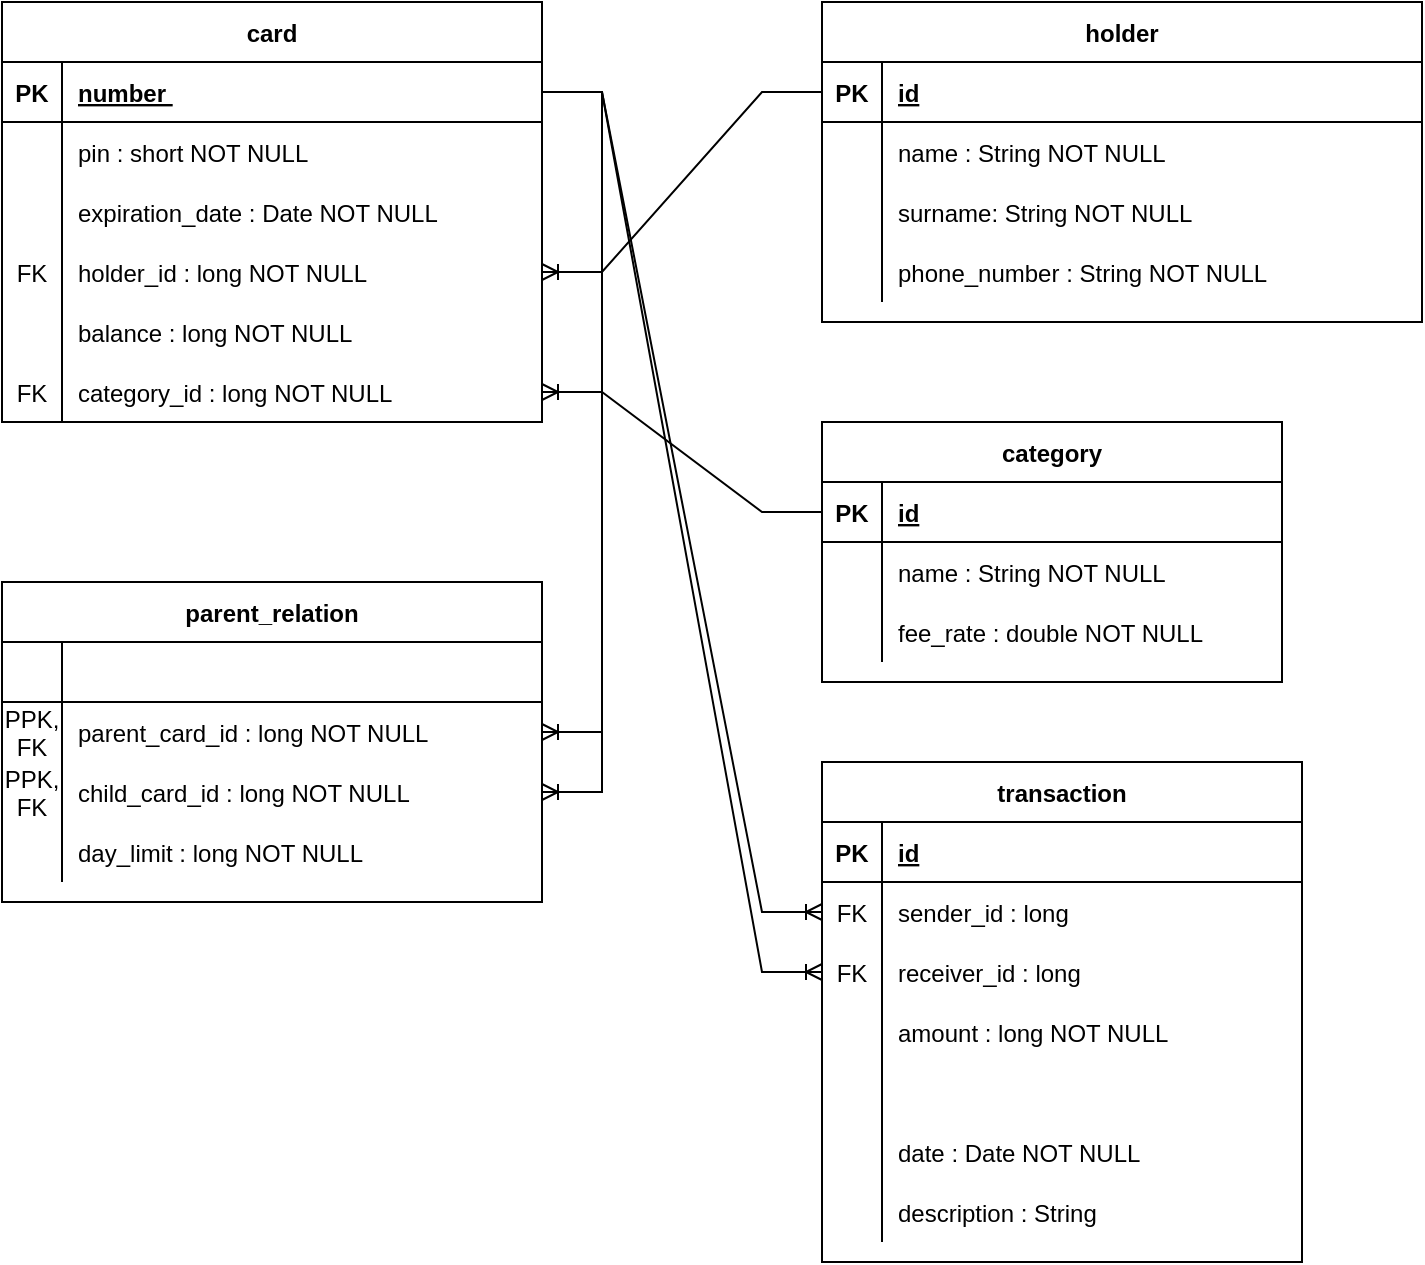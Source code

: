 <mxfile version="20.3.0" type="device"><diagram id="-ZAMliGRAeujW2LwhaFO" name="Page-1"><mxGraphModel dx="2071" dy="764" grid="1" gridSize="10" guides="1" tooltips="1" connect="1" arrows="1" fold="1" page="1" pageScale="1" pageWidth="850" pageHeight="1100" math="0" shadow="0"><root><mxCell id="0"/><mxCell id="1" parent="0"/><mxCell id="P342R3COTAx6_t8LPUrf-1" value="card" style="shape=table;startSize=30;container=1;collapsible=1;childLayout=tableLayout;fixedRows=1;rowLines=0;fontStyle=1;align=center;resizeLast=1;" parent="1" vertex="1"><mxGeometry x="-30" y="50" width="270" height="210" as="geometry"/></mxCell><mxCell id="P342R3COTAx6_t8LPUrf-2" value="" style="shape=tableRow;horizontal=0;startSize=0;swimlaneHead=0;swimlaneBody=0;fillColor=none;collapsible=0;dropTarget=0;points=[[0,0.5],[1,0.5]];portConstraint=eastwest;top=0;left=0;right=0;bottom=1;" parent="P342R3COTAx6_t8LPUrf-1" vertex="1"><mxGeometry y="30" width="270" height="30" as="geometry"/></mxCell><mxCell id="P342R3COTAx6_t8LPUrf-3" value="PK" style="shape=partialRectangle;connectable=0;fillColor=none;top=0;left=0;bottom=0;right=0;fontStyle=1;overflow=hidden;" parent="P342R3COTAx6_t8LPUrf-2" vertex="1"><mxGeometry width="30" height="30" as="geometry"><mxRectangle width="30" height="30" as="alternateBounds"/></mxGeometry></mxCell><mxCell id="P342R3COTAx6_t8LPUrf-4" value="number " style="shape=partialRectangle;connectable=0;fillColor=none;top=0;left=0;bottom=0;right=0;align=left;spacingLeft=6;fontStyle=5;overflow=hidden;" parent="P342R3COTAx6_t8LPUrf-2" vertex="1"><mxGeometry x="30" width="240" height="30" as="geometry"><mxRectangle width="240" height="30" as="alternateBounds"/></mxGeometry></mxCell><mxCell id="P342R3COTAx6_t8LPUrf-8" value="" style="shape=tableRow;horizontal=0;startSize=0;swimlaneHead=0;swimlaneBody=0;fillColor=none;collapsible=0;dropTarget=0;points=[[0,0.5],[1,0.5]];portConstraint=eastwest;top=0;left=0;right=0;bottom=0;" parent="P342R3COTAx6_t8LPUrf-1" vertex="1"><mxGeometry y="60" width="270" height="30" as="geometry"/></mxCell><mxCell id="P342R3COTAx6_t8LPUrf-9" value="" style="shape=partialRectangle;connectable=0;fillColor=none;top=0;left=0;bottom=0;right=0;editable=1;overflow=hidden;" parent="P342R3COTAx6_t8LPUrf-8" vertex="1"><mxGeometry width="30" height="30" as="geometry"><mxRectangle width="30" height="30" as="alternateBounds"/></mxGeometry></mxCell><mxCell id="P342R3COTAx6_t8LPUrf-10" value="pin : short NOT NULL" style="shape=partialRectangle;connectable=0;fillColor=none;top=0;left=0;bottom=0;right=0;align=left;spacingLeft=6;overflow=hidden;" parent="P342R3COTAx6_t8LPUrf-8" vertex="1"><mxGeometry x="30" width="240" height="30" as="geometry"><mxRectangle width="240" height="30" as="alternateBounds"/></mxGeometry></mxCell><mxCell id="P342R3COTAx6_t8LPUrf-11" value="" style="shape=tableRow;horizontal=0;startSize=0;swimlaneHead=0;swimlaneBody=0;fillColor=none;collapsible=0;dropTarget=0;points=[[0,0.5],[1,0.5]];portConstraint=eastwest;top=0;left=0;right=0;bottom=0;" parent="P342R3COTAx6_t8LPUrf-1" vertex="1"><mxGeometry y="90" width="270" height="30" as="geometry"/></mxCell><mxCell id="P342R3COTAx6_t8LPUrf-12" value="" style="shape=partialRectangle;connectable=0;fillColor=none;top=0;left=0;bottom=0;right=0;editable=1;overflow=hidden;" parent="P342R3COTAx6_t8LPUrf-11" vertex="1"><mxGeometry width="30" height="30" as="geometry"><mxRectangle width="30" height="30" as="alternateBounds"/></mxGeometry></mxCell><mxCell id="P342R3COTAx6_t8LPUrf-13" value="expiration_date : Date NOT NULL" style="shape=partialRectangle;connectable=0;fillColor=none;top=0;left=0;bottom=0;right=0;align=left;spacingLeft=6;overflow=hidden;" parent="P342R3COTAx6_t8LPUrf-11" vertex="1"><mxGeometry x="30" width="240" height="30" as="geometry"><mxRectangle width="240" height="30" as="alternateBounds"/></mxGeometry></mxCell><mxCell id="P342R3COTAx6_t8LPUrf-36" style="shape=tableRow;horizontal=0;startSize=0;swimlaneHead=0;swimlaneBody=0;fillColor=none;collapsible=0;dropTarget=0;points=[[0,0.5],[1,0.5]];portConstraint=eastwest;top=0;left=0;right=0;bottom=0;" parent="P342R3COTAx6_t8LPUrf-1" vertex="1"><mxGeometry y="120" width="270" height="30" as="geometry"/></mxCell><mxCell id="P342R3COTAx6_t8LPUrf-37" value="FK" style="shape=partialRectangle;connectable=0;fillColor=none;top=0;left=0;bottom=0;right=0;editable=1;overflow=hidden;" parent="P342R3COTAx6_t8LPUrf-36" vertex="1"><mxGeometry width="30" height="30" as="geometry"><mxRectangle width="30" height="30" as="alternateBounds"/></mxGeometry></mxCell><mxCell id="P342R3COTAx6_t8LPUrf-38" value="holder_id : long NOT NULL " style="shape=partialRectangle;connectable=0;fillColor=none;top=0;left=0;bottom=0;right=0;align=left;spacingLeft=6;overflow=hidden;" parent="P342R3COTAx6_t8LPUrf-36" vertex="1"><mxGeometry x="30" width="240" height="30" as="geometry"><mxRectangle width="240" height="30" as="alternateBounds"/></mxGeometry></mxCell><mxCell id="P342R3COTAx6_t8LPUrf-33" style="shape=tableRow;horizontal=0;startSize=0;swimlaneHead=0;swimlaneBody=0;fillColor=none;collapsible=0;dropTarget=0;points=[[0,0.5],[1,0.5]];portConstraint=eastwest;top=0;left=0;right=0;bottom=0;" parent="P342R3COTAx6_t8LPUrf-1" vertex="1"><mxGeometry y="150" width="270" height="30" as="geometry"/></mxCell><mxCell id="P342R3COTAx6_t8LPUrf-34" value="" style="shape=partialRectangle;connectable=0;fillColor=none;top=0;left=0;bottom=0;right=0;editable=1;overflow=hidden;" parent="P342R3COTAx6_t8LPUrf-33" vertex="1"><mxGeometry width="30" height="30" as="geometry"><mxRectangle width="30" height="30" as="alternateBounds"/></mxGeometry></mxCell><mxCell id="P342R3COTAx6_t8LPUrf-35" value="balance : long NOT NULL" style="shape=partialRectangle;connectable=0;fillColor=none;top=0;left=0;bottom=0;right=0;align=left;spacingLeft=6;overflow=hidden;" parent="P342R3COTAx6_t8LPUrf-33" vertex="1"><mxGeometry x="30" width="240" height="30" as="geometry"><mxRectangle width="240" height="30" as="alternateBounds"/></mxGeometry></mxCell><mxCell id="P342R3COTAx6_t8LPUrf-30" style="shape=tableRow;horizontal=0;startSize=0;swimlaneHead=0;swimlaneBody=0;fillColor=none;collapsible=0;dropTarget=0;points=[[0,0.5],[1,0.5]];portConstraint=eastwest;top=0;left=0;right=0;bottom=0;" parent="P342R3COTAx6_t8LPUrf-1" vertex="1"><mxGeometry y="180" width="270" height="30" as="geometry"/></mxCell><mxCell id="P342R3COTAx6_t8LPUrf-31" value="FK" style="shape=partialRectangle;connectable=0;fillColor=none;top=0;left=0;bottom=0;right=0;editable=1;overflow=hidden;" parent="P342R3COTAx6_t8LPUrf-30" vertex="1"><mxGeometry width="30" height="30" as="geometry"><mxRectangle width="30" height="30" as="alternateBounds"/></mxGeometry></mxCell><mxCell id="P342R3COTAx6_t8LPUrf-32" value="category_id : long NOT NULL" style="shape=partialRectangle;connectable=0;fillColor=none;top=0;left=0;bottom=0;right=0;align=left;spacingLeft=6;overflow=hidden;" parent="P342R3COTAx6_t8LPUrf-30" vertex="1"><mxGeometry x="30" width="240" height="30" as="geometry"><mxRectangle width="240" height="30" as="alternateBounds"/></mxGeometry></mxCell><mxCell id="P342R3COTAx6_t8LPUrf-14" value="holder" style="shape=table;startSize=30;container=1;collapsible=1;childLayout=tableLayout;fixedRows=1;rowLines=0;fontStyle=1;align=center;resizeLast=1;" parent="1" vertex="1"><mxGeometry x="380" y="50" width="300" height="160" as="geometry"/></mxCell><mxCell id="P342R3COTAx6_t8LPUrf-15" value="" style="shape=tableRow;horizontal=0;startSize=0;swimlaneHead=0;swimlaneBody=0;fillColor=none;collapsible=0;dropTarget=0;points=[[0,0.5],[1,0.5]];portConstraint=eastwest;top=0;left=0;right=0;bottom=1;" parent="P342R3COTAx6_t8LPUrf-14" vertex="1"><mxGeometry y="30" width="300" height="30" as="geometry"/></mxCell><mxCell id="P342R3COTAx6_t8LPUrf-16" value="PK" style="shape=partialRectangle;connectable=0;fillColor=none;top=0;left=0;bottom=0;right=0;fontStyle=1;overflow=hidden;" parent="P342R3COTAx6_t8LPUrf-15" vertex="1"><mxGeometry width="30" height="30" as="geometry"><mxRectangle width="30" height="30" as="alternateBounds"/></mxGeometry></mxCell><mxCell id="P342R3COTAx6_t8LPUrf-17" value="id" style="shape=partialRectangle;connectable=0;fillColor=none;top=0;left=0;bottom=0;right=0;align=left;spacingLeft=6;fontStyle=5;overflow=hidden;" parent="P342R3COTAx6_t8LPUrf-15" vertex="1"><mxGeometry x="30" width="270" height="30" as="geometry"><mxRectangle width="270" height="30" as="alternateBounds"/></mxGeometry></mxCell><mxCell id="P342R3COTAx6_t8LPUrf-18" value="" style="shape=tableRow;horizontal=0;startSize=0;swimlaneHead=0;swimlaneBody=0;fillColor=none;collapsible=0;dropTarget=0;points=[[0,0.5],[1,0.5]];portConstraint=eastwest;top=0;left=0;right=0;bottom=0;" parent="P342R3COTAx6_t8LPUrf-14" vertex="1"><mxGeometry y="60" width="300" height="30" as="geometry"/></mxCell><mxCell id="P342R3COTAx6_t8LPUrf-19" value="" style="shape=partialRectangle;connectable=0;fillColor=none;top=0;left=0;bottom=0;right=0;editable=1;overflow=hidden;" parent="P342R3COTAx6_t8LPUrf-18" vertex="1"><mxGeometry width="30" height="30" as="geometry"><mxRectangle width="30" height="30" as="alternateBounds"/></mxGeometry></mxCell><mxCell id="P342R3COTAx6_t8LPUrf-20" value="name : String NOT NULL" style="shape=partialRectangle;connectable=0;fillColor=none;top=0;left=0;bottom=0;right=0;align=left;spacingLeft=6;overflow=hidden;" parent="P342R3COTAx6_t8LPUrf-18" vertex="1"><mxGeometry x="30" width="270" height="30" as="geometry"><mxRectangle width="270" height="30" as="alternateBounds"/></mxGeometry></mxCell><mxCell id="P342R3COTAx6_t8LPUrf-21" value="" style="shape=tableRow;horizontal=0;startSize=0;swimlaneHead=0;swimlaneBody=0;fillColor=none;collapsible=0;dropTarget=0;points=[[0,0.5],[1,0.5]];portConstraint=eastwest;top=0;left=0;right=0;bottom=0;" parent="P342R3COTAx6_t8LPUrf-14" vertex="1"><mxGeometry y="90" width="300" height="30" as="geometry"/></mxCell><mxCell id="P342R3COTAx6_t8LPUrf-22" value="" style="shape=partialRectangle;connectable=0;fillColor=none;top=0;left=0;bottom=0;right=0;editable=1;overflow=hidden;" parent="P342R3COTAx6_t8LPUrf-21" vertex="1"><mxGeometry width="30" height="30" as="geometry"><mxRectangle width="30" height="30" as="alternateBounds"/></mxGeometry></mxCell><mxCell id="P342R3COTAx6_t8LPUrf-23" value="surname: String NOT NULL" style="shape=partialRectangle;connectable=0;fillColor=none;top=0;left=0;bottom=0;right=0;align=left;spacingLeft=6;overflow=hidden;" parent="P342R3COTAx6_t8LPUrf-21" vertex="1"><mxGeometry x="30" width="270" height="30" as="geometry"><mxRectangle width="270" height="30" as="alternateBounds"/></mxGeometry></mxCell><mxCell id="P342R3COTAx6_t8LPUrf-54" style="shape=tableRow;horizontal=0;startSize=0;swimlaneHead=0;swimlaneBody=0;fillColor=none;collapsible=0;dropTarget=0;points=[[0,0.5],[1,0.5]];portConstraint=eastwest;top=0;left=0;right=0;bottom=0;" parent="P342R3COTAx6_t8LPUrf-14" vertex="1"><mxGeometry y="120" width="300" height="30" as="geometry"/></mxCell><mxCell id="P342R3COTAx6_t8LPUrf-55" style="shape=partialRectangle;connectable=0;fillColor=none;top=0;left=0;bottom=0;right=0;editable=1;overflow=hidden;" parent="P342R3COTAx6_t8LPUrf-54" vertex="1"><mxGeometry width="30" height="30" as="geometry"><mxRectangle width="30" height="30" as="alternateBounds"/></mxGeometry></mxCell><mxCell id="P342R3COTAx6_t8LPUrf-56" value="phone_number : String NOT NULL" style="shape=partialRectangle;connectable=0;fillColor=none;top=0;left=0;bottom=0;right=0;align=left;spacingLeft=6;overflow=hidden;" parent="P342R3COTAx6_t8LPUrf-54" vertex="1"><mxGeometry x="30" width="270" height="30" as="geometry"><mxRectangle width="270" height="30" as="alternateBounds"/></mxGeometry></mxCell><mxCell id="P342R3COTAx6_t8LPUrf-40" value="category" style="shape=table;startSize=30;container=1;collapsible=1;childLayout=tableLayout;fixedRows=1;rowLines=0;fontStyle=1;align=center;resizeLast=1;" parent="1" vertex="1"><mxGeometry x="380" y="260" width="230" height="130" as="geometry"/></mxCell><mxCell id="P342R3COTAx6_t8LPUrf-41" value="" style="shape=tableRow;horizontal=0;startSize=0;swimlaneHead=0;swimlaneBody=0;fillColor=none;collapsible=0;dropTarget=0;points=[[0,0.5],[1,0.5]];portConstraint=eastwest;top=0;left=0;right=0;bottom=1;" parent="P342R3COTAx6_t8LPUrf-40" vertex="1"><mxGeometry y="30" width="230" height="30" as="geometry"/></mxCell><mxCell id="P342R3COTAx6_t8LPUrf-42" value="PK" style="shape=partialRectangle;connectable=0;fillColor=none;top=0;left=0;bottom=0;right=0;fontStyle=1;overflow=hidden;" parent="P342R3COTAx6_t8LPUrf-41" vertex="1"><mxGeometry width="30" height="30" as="geometry"><mxRectangle width="30" height="30" as="alternateBounds"/></mxGeometry></mxCell><mxCell id="P342R3COTAx6_t8LPUrf-43" value="id" style="shape=partialRectangle;connectable=0;fillColor=none;top=0;left=0;bottom=0;right=0;align=left;spacingLeft=6;fontStyle=5;overflow=hidden;" parent="P342R3COTAx6_t8LPUrf-41" vertex="1"><mxGeometry x="30" width="200" height="30" as="geometry"><mxRectangle width="200" height="30" as="alternateBounds"/></mxGeometry></mxCell><mxCell id="P342R3COTAx6_t8LPUrf-44" value="" style="shape=tableRow;horizontal=0;startSize=0;swimlaneHead=0;swimlaneBody=0;fillColor=none;collapsible=0;dropTarget=0;points=[[0,0.5],[1,0.5]];portConstraint=eastwest;top=0;left=0;right=0;bottom=0;" parent="P342R3COTAx6_t8LPUrf-40" vertex="1"><mxGeometry y="60" width="230" height="30" as="geometry"/></mxCell><mxCell id="P342R3COTAx6_t8LPUrf-45" value="" style="shape=partialRectangle;connectable=0;fillColor=none;top=0;left=0;bottom=0;right=0;editable=1;overflow=hidden;" parent="P342R3COTAx6_t8LPUrf-44" vertex="1"><mxGeometry width="30" height="30" as="geometry"><mxRectangle width="30" height="30" as="alternateBounds"/></mxGeometry></mxCell><mxCell id="P342R3COTAx6_t8LPUrf-46" value="name : String NOT NULL" style="shape=partialRectangle;connectable=0;fillColor=none;top=0;left=0;bottom=0;right=0;align=left;spacingLeft=6;overflow=hidden;" parent="P342R3COTAx6_t8LPUrf-44" vertex="1"><mxGeometry x="30" width="200" height="30" as="geometry"><mxRectangle width="200" height="30" as="alternateBounds"/></mxGeometry></mxCell><mxCell id="P342R3COTAx6_t8LPUrf-47" value="" style="shape=tableRow;horizontal=0;startSize=0;swimlaneHead=0;swimlaneBody=0;fillColor=none;collapsible=0;dropTarget=0;points=[[0,0.5],[1,0.5]];portConstraint=eastwest;top=0;left=0;right=0;bottom=0;" parent="P342R3COTAx6_t8LPUrf-40" vertex="1"><mxGeometry y="90" width="230" height="30" as="geometry"/></mxCell><mxCell id="P342R3COTAx6_t8LPUrf-48" value="" style="shape=partialRectangle;connectable=0;fillColor=none;top=0;left=0;bottom=0;right=0;editable=1;overflow=hidden;" parent="P342R3COTAx6_t8LPUrf-47" vertex="1"><mxGeometry width="30" height="30" as="geometry"><mxRectangle width="30" height="30" as="alternateBounds"/></mxGeometry></mxCell><mxCell id="P342R3COTAx6_t8LPUrf-49" value="fee_rate : double NOT NULL" style="shape=partialRectangle;connectable=0;fillColor=none;top=0;left=0;bottom=0;right=0;align=left;spacingLeft=6;overflow=hidden;" parent="P342R3COTAx6_t8LPUrf-47" vertex="1"><mxGeometry x="30" width="200" height="30" as="geometry"><mxRectangle width="200" height="30" as="alternateBounds"/></mxGeometry></mxCell><mxCell id="P342R3COTAx6_t8LPUrf-57" value="parent_relation" style="shape=table;startSize=30;container=1;collapsible=1;childLayout=tableLayout;fixedRows=1;rowLines=0;fontStyle=1;align=center;resizeLast=1;" parent="1" vertex="1"><mxGeometry x="-30" y="340" width="270" height="160" as="geometry"/></mxCell><mxCell id="P342R3COTAx6_t8LPUrf-58" value="" style="shape=tableRow;horizontal=0;startSize=0;swimlaneHead=0;swimlaneBody=0;fillColor=none;collapsible=0;dropTarget=0;points=[[0,0.5],[1,0.5]];portConstraint=eastwest;top=0;left=0;right=0;bottom=1;" parent="P342R3COTAx6_t8LPUrf-57" vertex="1"><mxGeometry y="30" width="270" height="30" as="geometry"/></mxCell><mxCell id="P342R3COTAx6_t8LPUrf-59" value="" style="shape=partialRectangle;connectable=0;fillColor=none;top=0;left=0;bottom=0;right=0;fontStyle=1;overflow=hidden;" parent="P342R3COTAx6_t8LPUrf-58" vertex="1"><mxGeometry width="30" height="30" as="geometry"><mxRectangle width="30" height="30" as="alternateBounds"/></mxGeometry></mxCell><mxCell id="P342R3COTAx6_t8LPUrf-60" value="" style="shape=partialRectangle;connectable=0;fillColor=none;top=0;left=0;bottom=0;right=0;align=left;spacingLeft=6;fontStyle=5;overflow=hidden;" parent="P342R3COTAx6_t8LPUrf-58" vertex="1"><mxGeometry x="30" width="240" height="30" as="geometry"><mxRectangle width="240" height="30" as="alternateBounds"/></mxGeometry></mxCell><mxCell id="P342R3COTAx6_t8LPUrf-61" value="" style="shape=tableRow;horizontal=0;startSize=0;swimlaneHead=0;swimlaneBody=0;fillColor=none;collapsible=0;dropTarget=0;points=[[0,0.5],[1,0.5]];portConstraint=eastwest;top=0;left=0;right=0;bottom=0;" parent="P342R3COTAx6_t8LPUrf-57" vertex="1"><mxGeometry y="60" width="270" height="30" as="geometry"/></mxCell><mxCell id="P342R3COTAx6_t8LPUrf-62" value="PPK,&#10;FK" style="shape=partialRectangle;connectable=0;fillColor=none;top=0;left=0;bottom=0;right=0;editable=1;overflow=hidden;" parent="P342R3COTAx6_t8LPUrf-61" vertex="1"><mxGeometry width="30" height="30" as="geometry"><mxRectangle width="30" height="30" as="alternateBounds"/></mxGeometry></mxCell><mxCell id="P342R3COTAx6_t8LPUrf-63" value="parent_card_id : long NOT NULL" style="shape=partialRectangle;connectable=0;fillColor=none;top=0;left=0;bottom=0;right=0;align=left;spacingLeft=6;overflow=hidden;" parent="P342R3COTAx6_t8LPUrf-61" vertex="1"><mxGeometry x="30" width="240" height="30" as="geometry"><mxRectangle width="240" height="30" as="alternateBounds"/></mxGeometry></mxCell><mxCell id="P342R3COTAx6_t8LPUrf-64" value="" style="shape=tableRow;horizontal=0;startSize=0;swimlaneHead=0;swimlaneBody=0;fillColor=none;collapsible=0;dropTarget=0;points=[[0,0.5],[1,0.5]];portConstraint=eastwest;top=0;left=0;right=0;bottom=0;" parent="P342R3COTAx6_t8LPUrf-57" vertex="1"><mxGeometry y="90" width="270" height="30" as="geometry"/></mxCell><mxCell id="P342R3COTAx6_t8LPUrf-65" value="PPK,&#10;FK" style="shape=partialRectangle;connectable=0;fillColor=none;top=0;left=0;bottom=0;right=0;editable=1;overflow=hidden;" parent="P342R3COTAx6_t8LPUrf-64" vertex="1"><mxGeometry width="30" height="30" as="geometry"><mxRectangle width="30" height="30" as="alternateBounds"/></mxGeometry></mxCell><mxCell id="P342R3COTAx6_t8LPUrf-66" value="child_card_id : long NOT NULL" style="shape=partialRectangle;connectable=0;fillColor=none;top=0;left=0;bottom=0;right=0;align=left;spacingLeft=6;overflow=hidden;" parent="P342R3COTAx6_t8LPUrf-64" vertex="1"><mxGeometry x="30" width="240" height="30" as="geometry"><mxRectangle width="240" height="30" as="alternateBounds"/></mxGeometry></mxCell><mxCell id="4RbV1stsg8pB3wQXmVbe-1" style="shape=tableRow;horizontal=0;startSize=0;swimlaneHead=0;swimlaneBody=0;fillColor=none;collapsible=0;dropTarget=0;points=[[0,0.5],[1,0.5]];portConstraint=eastwest;top=0;left=0;right=0;bottom=0;" vertex="1" parent="P342R3COTAx6_t8LPUrf-57"><mxGeometry y="120" width="270" height="30" as="geometry"/></mxCell><mxCell id="4RbV1stsg8pB3wQXmVbe-2" style="shape=partialRectangle;connectable=0;fillColor=none;top=0;left=0;bottom=0;right=0;editable=1;overflow=hidden;" vertex="1" parent="4RbV1stsg8pB3wQXmVbe-1"><mxGeometry width="30" height="30" as="geometry"><mxRectangle width="30" height="30" as="alternateBounds"/></mxGeometry></mxCell><mxCell id="4RbV1stsg8pB3wQXmVbe-3" value="day_limit : long NOT NULL" style="shape=partialRectangle;connectable=0;fillColor=none;top=0;left=0;bottom=0;right=0;align=left;spacingLeft=6;overflow=hidden;" vertex="1" parent="4RbV1stsg8pB3wQXmVbe-1"><mxGeometry x="30" width="240" height="30" as="geometry"><mxRectangle width="240" height="30" as="alternateBounds"/></mxGeometry></mxCell><mxCell id="P342R3COTAx6_t8LPUrf-75" value="transaction" style="shape=table;startSize=30;container=1;collapsible=1;childLayout=tableLayout;fixedRows=1;rowLines=0;fontStyle=1;align=center;resizeLast=1;" parent="1" vertex="1"><mxGeometry x="380" y="430" width="240" height="250" as="geometry"/></mxCell><mxCell id="P342R3COTAx6_t8LPUrf-76" value="" style="shape=tableRow;horizontal=0;startSize=0;swimlaneHead=0;swimlaneBody=0;fillColor=none;collapsible=0;dropTarget=0;points=[[0,0.5],[1,0.5]];portConstraint=eastwest;top=0;left=0;right=0;bottom=1;" parent="P342R3COTAx6_t8LPUrf-75" vertex="1"><mxGeometry y="30" width="240" height="30" as="geometry"/></mxCell><mxCell id="P342R3COTAx6_t8LPUrf-77" value="PK" style="shape=partialRectangle;connectable=0;fillColor=none;top=0;left=0;bottom=0;right=0;fontStyle=1;overflow=hidden;" parent="P342R3COTAx6_t8LPUrf-76" vertex="1"><mxGeometry width="30" height="30" as="geometry"><mxRectangle width="30" height="30" as="alternateBounds"/></mxGeometry></mxCell><mxCell id="P342R3COTAx6_t8LPUrf-78" value="id" style="shape=partialRectangle;connectable=0;fillColor=none;top=0;left=0;bottom=0;right=0;align=left;spacingLeft=6;fontStyle=5;overflow=hidden;" parent="P342R3COTAx6_t8LPUrf-76" vertex="1"><mxGeometry x="30" width="210" height="30" as="geometry"><mxRectangle width="210" height="30" as="alternateBounds"/></mxGeometry></mxCell><mxCell id="P342R3COTAx6_t8LPUrf-79" value="" style="shape=tableRow;horizontal=0;startSize=0;swimlaneHead=0;swimlaneBody=0;fillColor=none;collapsible=0;dropTarget=0;points=[[0,0.5],[1,0.5]];portConstraint=eastwest;top=0;left=0;right=0;bottom=0;" parent="P342R3COTAx6_t8LPUrf-75" vertex="1"><mxGeometry y="60" width="240" height="30" as="geometry"/></mxCell><mxCell id="P342R3COTAx6_t8LPUrf-80" value="FK" style="shape=partialRectangle;connectable=0;fillColor=none;top=0;left=0;bottom=0;right=0;editable=1;overflow=hidden;" parent="P342R3COTAx6_t8LPUrf-79" vertex="1"><mxGeometry width="30" height="30" as="geometry"><mxRectangle width="30" height="30" as="alternateBounds"/></mxGeometry></mxCell><mxCell id="P342R3COTAx6_t8LPUrf-81" value="sender_id : long" style="shape=partialRectangle;connectable=0;fillColor=none;top=0;left=0;bottom=0;right=0;align=left;spacingLeft=6;overflow=hidden;" parent="P342R3COTAx6_t8LPUrf-79" vertex="1"><mxGeometry x="30" width="210" height="30" as="geometry"><mxRectangle width="210" height="30" as="alternateBounds"/></mxGeometry></mxCell><mxCell id="P342R3COTAx6_t8LPUrf-82" value="" style="shape=tableRow;horizontal=0;startSize=0;swimlaneHead=0;swimlaneBody=0;fillColor=none;collapsible=0;dropTarget=0;points=[[0,0.5],[1,0.5]];portConstraint=eastwest;top=0;left=0;right=0;bottom=0;" parent="P342R3COTAx6_t8LPUrf-75" vertex="1"><mxGeometry y="90" width="240" height="30" as="geometry"/></mxCell><mxCell id="P342R3COTAx6_t8LPUrf-83" value="FK" style="shape=partialRectangle;connectable=0;fillColor=none;top=0;left=0;bottom=0;right=0;editable=1;overflow=hidden;" parent="P342R3COTAx6_t8LPUrf-82" vertex="1"><mxGeometry width="30" height="30" as="geometry"><mxRectangle width="30" height="30" as="alternateBounds"/></mxGeometry></mxCell><mxCell id="P342R3COTAx6_t8LPUrf-84" value="receiver_id : long" style="shape=partialRectangle;connectable=0;fillColor=none;top=0;left=0;bottom=0;right=0;align=left;spacingLeft=6;overflow=hidden;" parent="P342R3COTAx6_t8LPUrf-82" vertex="1"><mxGeometry x="30" width="210" height="30" as="geometry"><mxRectangle width="210" height="30" as="alternateBounds"/></mxGeometry></mxCell><mxCell id="P342R3COTAx6_t8LPUrf-85" value="" style="shape=tableRow;horizontal=0;startSize=0;swimlaneHead=0;swimlaneBody=0;fillColor=none;collapsible=0;dropTarget=0;points=[[0,0.5],[1,0.5]];portConstraint=eastwest;top=0;left=0;right=0;bottom=0;" parent="P342R3COTAx6_t8LPUrf-75" vertex="1"><mxGeometry y="120" width="240" height="30" as="geometry"/></mxCell><mxCell id="P342R3COTAx6_t8LPUrf-86" value="" style="shape=partialRectangle;connectable=0;fillColor=none;top=0;left=0;bottom=0;right=0;editable=1;overflow=hidden;" parent="P342R3COTAx6_t8LPUrf-85" vertex="1"><mxGeometry width="30" height="30" as="geometry"><mxRectangle width="30" height="30" as="alternateBounds"/></mxGeometry></mxCell><mxCell id="P342R3COTAx6_t8LPUrf-87" value="amount : long NOT NULL" style="shape=partialRectangle;connectable=0;fillColor=none;top=0;left=0;bottom=0;right=0;align=left;spacingLeft=6;overflow=hidden;" parent="P342R3COTAx6_t8LPUrf-85" vertex="1"><mxGeometry x="30" width="210" height="30" as="geometry"><mxRectangle width="210" height="30" as="alternateBounds"/></mxGeometry></mxCell><mxCell id="P342R3COTAx6_t8LPUrf-88" style="shape=tableRow;horizontal=0;startSize=0;swimlaneHead=0;swimlaneBody=0;fillColor=none;collapsible=0;dropTarget=0;points=[[0,0.5],[1,0.5]];portConstraint=eastwest;top=0;left=0;right=0;bottom=0;" parent="P342R3COTAx6_t8LPUrf-75" vertex="1"><mxGeometry y="150" width="240" height="30" as="geometry"/></mxCell><mxCell id="P342R3COTAx6_t8LPUrf-89" style="shape=partialRectangle;connectable=0;fillColor=none;top=0;left=0;bottom=0;right=0;editable=1;overflow=hidden;" parent="P342R3COTAx6_t8LPUrf-88" vertex="1"><mxGeometry width="30" height="30" as="geometry"><mxRectangle width="30" height="30" as="alternateBounds"/></mxGeometry></mxCell><mxCell id="P342R3COTAx6_t8LPUrf-90" value="" style="shape=partialRectangle;connectable=0;fillColor=none;top=0;left=0;bottom=0;right=0;align=left;spacingLeft=6;overflow=hidden;" parent="P342R3COTAx6_t8LPUrf-88" vertex="1"><mxGeometry x="30" width="210" height="30" as="geometry"><mxRectangle width="210" height="30" as="alternateBounds"/></mxGeometry></mxCell><mxCell id="P342R3COTAx6_t8LPUrf-94" style="shape=tableRow;horizontal=0;startSize=0;swimlaneHead=0;swimlaneBody=0;fillColor=none;collapsible=0;dropTarget=0;points=[[0,0.5],[1,0.5]];portConstraint=eastwest;top=0;left=0;right=0;bottom=0;" parent="P342R3COTAx6_t8LPUrf-75" vertex="1"><mxGeometry y="180" width="240" height="30" as="geometry"/></mxCell><mxCell id="P342R3COTAx6_t8LPUrf-95" style="shape=partialRectangle;connectable=0;fillColor=none;top=0;left=0;bottom=0;right=0;editable=1;overflow=hidden;" parent="P342R3COTAx6_t8LPUrf-94" vertex="1"><mxGeometry width="30" height="30" as="geometry"><mxRectangle width="30" height="30" as="alternateBounds"/></mxGeometry></mxCell><mxCell id="P342R3COTAx6_t8LPUrf-96" value="date : Date NOT NULL" style="shape=partialRectangle;connectable=0;fillColor=none;top=0;left=0;bottom=0;right=0;align=left;spacingLeft=6;overflow=hidden;" parent="P342R3COTAx6_t8LPUrf-94" vertex="1"><mxGeometry x="30" width="210" height="30" as="geometry"><mxRectangle width="210" height="30" as="alternateBounds"/></mxGeometry></mxCell><mxCell id="dPxmqrNmYEKj3T9M9xcB-1" style="shape=tableRow;horizontal=0;startSize=0;swimlaneHead=0;swimlaneBody=0;fillColor=none;collapsible=0;dropTarget=0;points=[[0,0.5],[1,0.5]];portConstraint=eastwest;top=0;left=0;right=0;bottom=0;" parent="P342R3COTAx6_t8LPUrf-75" vertex="1"><mxGeometry y="210" width="240" height="30" as="geometry"/></mxCell><mxCell id="dPxmqrNmYEKj3T9M9xcB-2" style="shape=partialRectangle;connectable=0;fillColor=none;top=0;left=0;bottom=0;right=0;editable=1;overflow=hidden;" parent="dPxmqrNmYEKj3T9M9xcB-1" vertex="1"><mxGeometry width="30" height="30" as="geometry"><mxRectangle width="30" height="30" as="alternateBounds"/></mxGeometry></mxCell><mxCell id="dPxmqrNmYEKj3T9M9xcB-3" value="description : String" style="shape=partialRectangle;connectable=0;fillColor=none;top=0;left=0;bottom=0;right=0;align=left;spacingLeft=6;overflow=hidden;" parent="dPxmqrNmYEKj3T9M9xcB-1" vertex="1"><mxGeometry x="30" width="210" height="30" as="geometry"><mxRectangle width="210" height="30" as="alternateBounds"/></mxGeometry></mxCell><mxCell id="P342R3COTAx6_t8LPUrf-97" value="" style="edgeStyle=entityRelationEdgeStyle;fontSize=12;html=1;endArrow=ERoneToMany;rounded=0;" parent="1" source="P342R3COTAx6_t8LPUrf-15" target="P342R3COTAx6_t8LPUrf-36" edge="1"><mxGeometry width="100" height="100" relative="1" as="geometry"><mxPoint x="320" y="360" as="sourcePoint"/><mxPoint x="320" y="120" as="targetPoint"/></mxGeometry></mxCell><mxCell id="P342R3COTAx6_t8LPUrf-99" value="" style="edgeStyle=entityRelationEdgeStyle;fontSize=12;html=1;endArrow=ERoneToMany;rounded=0;" parent="1" source="P342R3COTAx6_t8LPUrf-41" target="P342R3COTAx6_t8LPUrf-30" edge="1"><mxGeometry width="100" height="100" relative="1" as="geometry"><mxPoint x="390" y="105" as="sourcePoint"/><mxPoint x="250.0" y="225" as="targetPoint"/></mxGeometry></mxCell><mxCell id="P342R3COTAx6_t8LPUrf-100" value="" style="edgeStyle=entityRelationEdgeStyle;fontSize=12;html=1;endArrow=ERoneToMany;rounded=0;" parent="1" source="P342R3COTAx6_t8LPUrf-2" target="P342R3COTAx6_t8LPUrf-61" edge="1"><mxGeometry width="100" height="100" relative="1" as="geometry"><mxPoint x="400" y="115" as="sourcePoint"/><mxPoint x="290" y="80" as="targetPoint"/></mxGeometry></mxCell><mxCell id="P342R3COTAx6_t8LPUrf-101" value="" style="edgeStyle=entityRelationEdgeStyle;fontSize=12;html=1;endArrow=ERoneToMany;rounded=0;" parent="1" source="P342R3COTAx6_t8LPUrf-2" target="P342R3COTAx6_t8LPUrf-64" edge="1"><mxGeometry width="100" height="100" relative="1" as="geometry"><mxPoint x="250" y="120" as="sourcePoint"/><mxPoint x="270.0" y="245" as="targetPoint"/></mxGeometry></mxCell><mxCell id="P342R3COTAx6_t8LPUrf-102" value="" style="edgeStyle=entityRelationEdgeStyle;fontSize=12;html=1;endArrow=ERoneToMany;rounded=0;" parent="1" source="P342R3COTAx6_t8LPUrf-2" target="P342R3COTAx6_t8LPUrf-79" edge="1"><mxGeometry width="100" height="100" relative="1" as="geometry"><mxPoint x="420" y="135" as="sourcePoint"/><mxPoint x="280.0" y="255" as="targetPoint"/></mxGeometry></mxCell><mxCell id="P342R3COTAx6_t8LPUrf-103" value="" style="edgeStyle=entityRelationEdgeStyle;fontSize=12;html=1;endArrow=ERoneToMany;rounded=0;" parent="1" source="P342R3COTAx6_t8LPUrf-2" target="P342R3COTAx6_t8LPUrf-82" edge="1"><mxGeometry width="100" height="100" relative="1" as="geometry"><mxPoint x="430" y="145" as="sourcePoint"/><mxPoint x="290.0" y="265" as="targetPoint"/></mxGeometry></mxCell></root></mxGraphModel></diagram></mxfile>